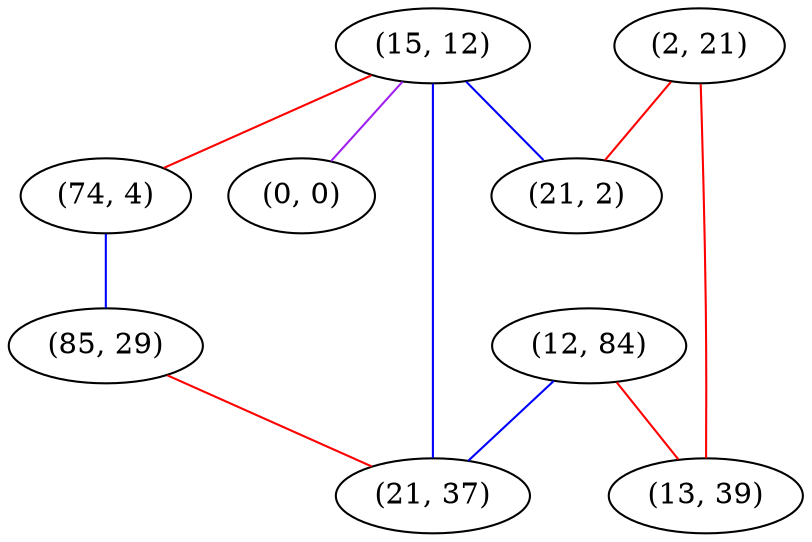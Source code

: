 graph "" {
"(15, 12)";
"(12, 84)";
"(74, 4)";
"(2, 21)";
"(21, 2)";
"(85, 29)";
"(0, 0)";
"(13, 39)";
"(21, 37)";
"(15, 12)" -- "(0, 0)"  [color=purple, key=0, weight=4];
"(15, 12)" -- "(21, 2)"  [color=blue, key=0, weight=3];
"(15, 12)" -- "(74, 4)"  [color=red, key=0, weight=1];
"(15, 12)" -- "(21, 37)"  [color=blue, key=0, weight=3];
"(12, 84)" -- "(13, 39)"  [color=red, key=0, weight=1];
"(12, 84)" -- "(21, 37)"  [color=blue, key=0, weight=3];
"(74, 4)" -- "(85, 29)"  [color=blue, key=0, weight=3];
"(2, 21)" -- "(13, 39)"  [color=red, key=0, weight=1];
"(2, 21)" -- "(21, 2)"  [color=red, key=0, weight=1];
"(85, 29)" -- "(21, 37)"  [color=red, key=0, weight=1];
}
